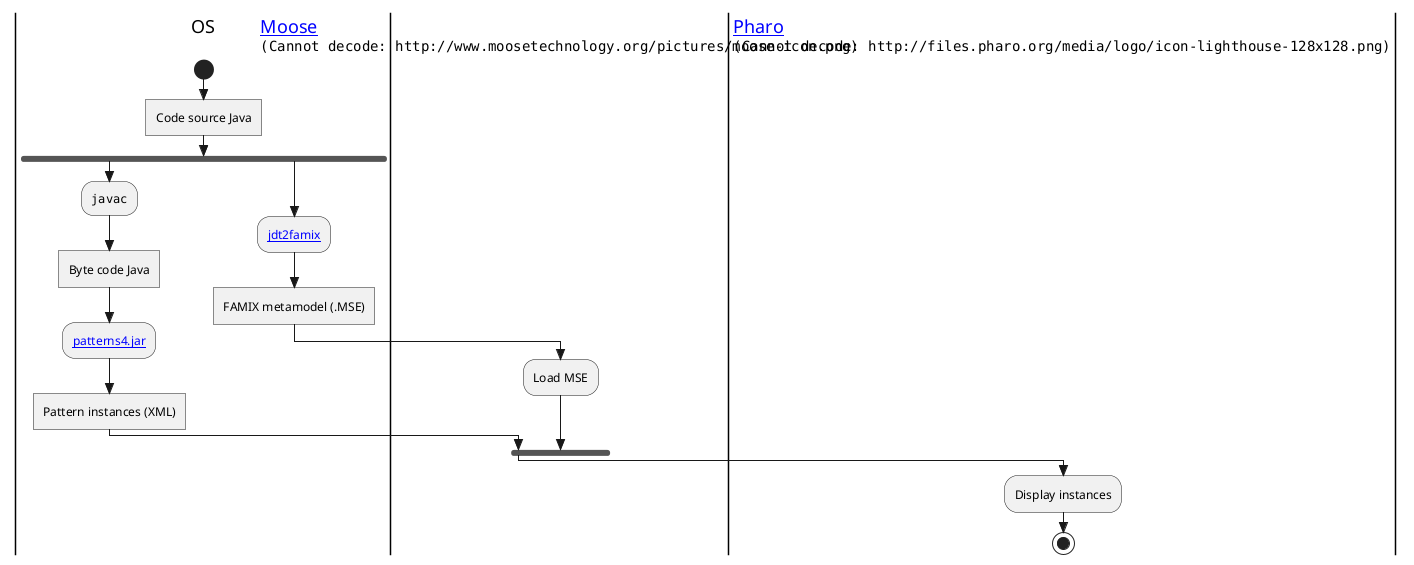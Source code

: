 @startuml
skinparam style strictuml
|OS|
start
:Code source Java]
fork
  :""javac"";
  :Byte code Java]
  :[[https://users.encs.concordia.ca/~nikolaos/pattern_detection.html patterns4.jar]];
  :Pattern instances (XML)]
fork again
  :[[https://github.com/girba/jdt2famix jdt2famix]];
  :FAMIX metamodel (.MSE)]
  |[[http://www.moosetechnology.org/ Moose]]\n<img:http://www.moosetechnology.org/pictures/moose-icon.png{scale=0.15}>|
  :Load MSE;
end fork


|[[http://www.pharo.org Pharo]]\n<img:http://files.pharo.org/media/logo/icon-lighthouse-128x128.png{scale=0.5}>|
:Display instances;

stop

@enduml
